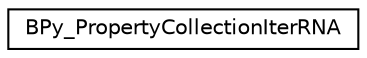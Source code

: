 digraph G
{
  edge [fontname="Helvetica",fontsize="10",labelfontname="Helvetica",labelfontsize="10"];
  node [fontname="Helvetica",fontsize="10",shape=record];
  rankdir=LR;
  Node1 [label="BPy_PropertyCollectionIterRNA",height=0.2,width=0.4,color="black", fillcolor="white", style="filled",URL="$dd/d8b/structBPy__PropertyCollectionIterRNA.html"];
}

